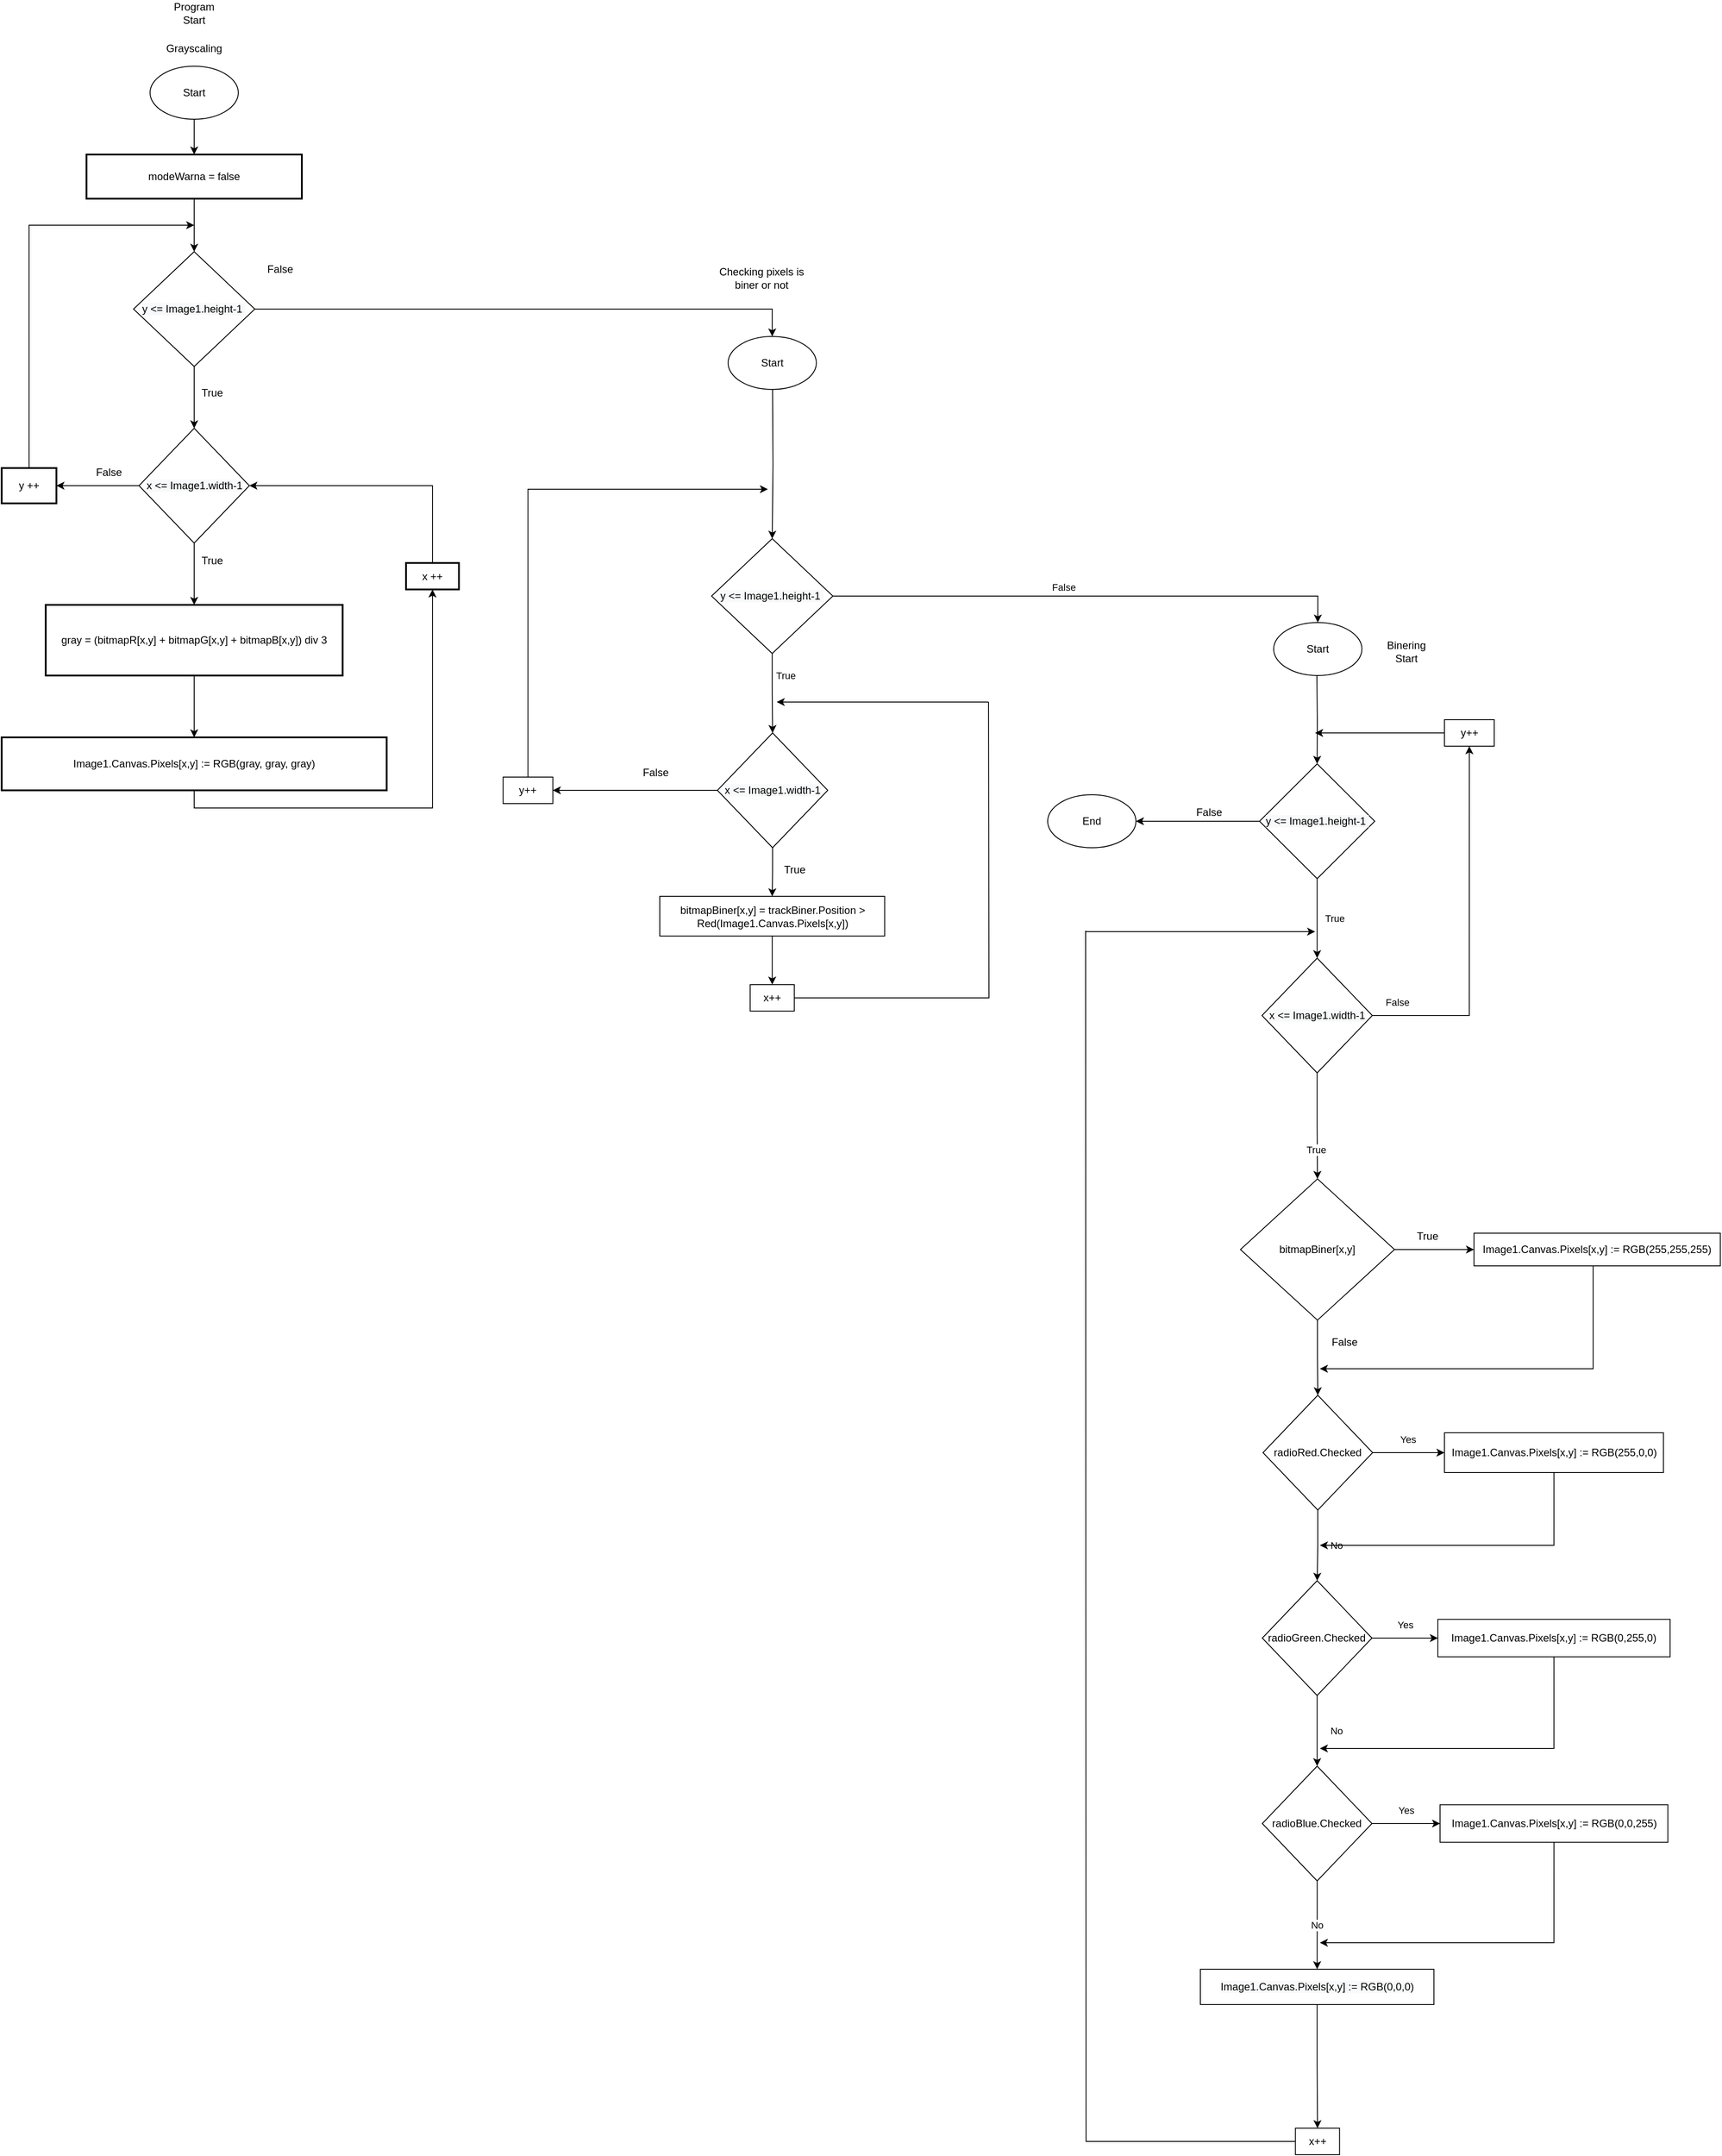 <mxfile version="13.7.8" type="device"><diagram id="C5RBs43oDa-KdzZeNtuy" name="Page-1"><mxGraphModel dx="3349" dy="1592" grid="1" gridSize="10" guides="1" tooltips="1" connect="1" arrows="1" fold="1" page="1" pageScale="1" pageWidth="827" pageHeight="1169" math="0" shadow="0"><root><mxCell id="WIyWlLk6GJQsqaUBKTNV-0"/><mxCell id="WIyWlLk6GJQsqaUBKTNV-1" parent="WIyWlLk6GJQsqaUBKTNV-0"/><mxCell id="3P4yKAa0O-I9-Cx4cVGD-0" value="Start" style="ellipse;whiteSpace=wrap;html=1;" parent="WIyWlLk6GJQsqaUBKTNV-1" vertex="1"><mxGeometry x="-256.95" y="-290" width="100" height="60" as="geometry"/></mxCell><mxCell id="CugEE1CdTqC2Nl0Yx1Or-4" value="" style="edgeStyle=orthogonalEdgeStyle;rounded=0;orthogonalLoop=1;jettySize=auto;html=1;" parent="WIyWlLk6GJQsqaUBKTNV-1" edge="1"><mxGeometry relative="1" as="geometry"><Array as="points"><mxPoint x="-950" y="235"/><mxPoint x="-950" y="830"/></Array><mxPoint x="-632.5" y="235.0" as="sourcePoint"/></mxGeometry></mxCell><mxCell id="CugEE1CdTqC2Nl0Yx1Or-9" style="edgeStyle=orthogonalEdgeStyle;rounded=0;orthogonalLoop=1;jettySize=auto;html=1;exitX=1;exitY=0.5;exitDx=0;exitDy=0;entryX=1;entryY=0.5;entryDx=0;entryDy=0;" parent="WIyWlLk6GJQsqaUBKTNV-1" edge="1"><mxGeometry relative="1" as="geometry"><Array as="points"><mxPoint x="-190" y="640"/><mxPoint x="-190" y="425"/></Array><mxPoint x="-507.5" y="425.0" as="targetPoint"/></mxGeometry></mxCell><mxCell id="JkfkKqqysIJwNmWw6rhP-13" value="" style="edgeStyle=orthogonalEdgeStyle;rounded=0;orthogonalLoop=1;jettySize=auto;html=1;" parent="WIyWlLk6GJQsqaUBKTNV-1" source="i_gDoWDMi6-3huR7VZ0K-1" target="JkfkKqqysIJwNmWw6rhP-2" edge="1"><mxGeometry relative="1" as="geometry"/></mxCell><mxCell id="lfFUlQbexRdloD_8ptg_-5" style="edgeStyle=orthogonalEdgeStyle;rounded=0;orthogonalLoop=1;jettySize=auto;html=1;exitX=1;exitY=0.5;exitDx=0;exitDy=0;" parent="WIyWlLk6GJQsqaUBKTNV-1" source="i_gDoWDMi6-3huR7VZ0K-1" target="i_gDoWDMi6-3huR7VZ0K-2" edge="1"><mxGeometry relative="1" as="geometry"><mxPoint x="-34.57" y="420" as="targetPoint"/></mxGeometry></mxCell><mxCell id="i_gDoWDMi6-3huR7VZ0K-1" value="bitmapBiner[x,y]" style="rhombus;whiteSpace=wrap;html=1;" parent="WIyWlLk6GJQsqaUBKTNV-1" vertex="1"><mxGeometry x="-294.56" y="340" width="174.5" height="160" as="geometry"/></mxCell><mxCell id="lfFUlQbexRdloD_8ptg_-4" style="edgeStyle=orthogonalEdgeStyle;rounded=0;orthogonalLoop=1;jettySize=auto;html=1;exitX=0.5;exitY=1;exitDx=0;exitDy=0;" parent="WIyWlLk6GJQsqaUBKTNV-1" edge="1"><mxGeometry relative="1" as="geometry"><mxPoint x="-204.57" y="555" as="targetPoint"/><mxPoint x="104.99" y="438.5" as="sourcePoint"/><Array as="points"><mxPoint x="105.43" y="555"/></Array></mxGeometry></mxCell><mxCell id="i_gDoWDMi6-3huR7VZ0K-2" value="Image1.Canvas.Pixels[x,y] := RGB(255,255,255)" style="whiteSpace=wrap;html=1;" parent="WIyWlLk6GJQsqaUBKTNV-1" vertex="1"><mxGeometry x="-30" y="401.5" width="279.12" height="37" as="geometry"/></mxCell><mxCell id="aZbF1nT_Tc3dOXVmIfib-1" value="" style="edgeStyle=orthogonalEdgeStyle;rounded=0;orthogonalLoop=1;jettySize=auto;html=1;" parent="WIyWlLk6GJQsqaUBKTNV-1" source="i_gDoWDMi6-3huR7VZ0K-5" target="lfFUlQbexRdloD_8ptg_-3" edge="1"><mxGeometry relative="1" as="geometry"><mxPoint x="-207.67" y="1365.023" as="targetPoint"/></mxGeometry></mxCell><mxCell id="i_gDoWDMi6-3huR7VZ0K-5" value="&lt;span style=&quot;color: rgb(0 , 0 , 0) ; font-family: &amp;#34;helvetica&amp;#34; ; font-size: 12px ; font-style: normal ; font-weight: 400 ; letter-spacing: normal ; text-align: center ; text-indent: 0px ; text-transform: none ; word-spacing: 0px ; background-color: rgb(248 , 249 , 250) ; display: inline ; float: none&quot;&gt;Image1.Canvas.Pixels[x,y] := RGB(0,0,0)&lt;/span&gt;" style="whiteSpace=wrap;html=1;" parent="WIyWlLk6GJQsqaUBKTNV-1" vertex="1"><mxGeometry x="-340" y="1235" width="264.62" height="40" as="geometry"/></mxCell><mxCell id="VKPxiG7rWz5Tv24fgm2m-3" value="" style="edgeStyle=orthogonalEdgeStyle;rounded=0;orthogonalLoop=1;jettySize=auto;html=1;entryX=0.5;entryY=0;entryDx=0;entryDy=0;" parent="WIyWlLk6GJQsqaUBKTNV-1" target="VKPxiG7rWz5Tv24fgm2m-39" edge="1"><mxGeometry relative="1" as="geometry"><mxPoint x="-192.75" y="-80" as="targetPoint"/><mxPoint x="-208" y="-230" as="sourcePoint"/></mxGeometry></mxCell><mxCell id="VKPxiG7rWz5Tv24fgm2m-37" value="True" style="edgeStyle=orthogonalEdgeStyle;rounded=0;orthogonalLoop=1;jettySize=auto;html=1;" parent="WIyWlLk6GJQsqaUBKTNV-1" source="VKPxiG7rWz5Tv24fgm2m-39" target="VKPxiG7rWz5Tv24fgm2m-42" edge="1"><mxGeometry y="20" relative="1" as="geometry"><mxPoint as="offset"/></mxGeometry></mxCell><mxCell id="lfFUlQbexRdloD_8ptg_-1" style="edgeStyle=orthogonalEdgeStyle;rounded=0;orthogonalLoop=1;jettySize=auto;html=1;exitX=0;exitY=0.5;exitDx=0;exitDy=0;" parent="WIyWlLk6GJQsqaUBKTNV-1" source="VKPxiG7rWz5Tv24fgm2m-39" target="lfFUlQbexRdloD_8ptg_-0" edge="1"><mxGeometry relative="1" as="geometry"/></mxCell><mxCell id="VKPxiG7rWz5Tv24fgm2m-39" value="&lt;span style=&quot;color: rgb(0 , 0 , 0) ; font-family: &amp;#34;helvetica&amp;#34; ; font-size: 12px ; font-style: normal ; font-weight: 400 ; letter-spacing: normal ; text-align: center ; text-indent: 0px ; text-transform: none ; word-spacing: 0px ; background-color: rgb(248 , 249 , 250) ; display: inline ; float: none&quot;&gt;y &amp;lt;= Image1.height-1&amp;nbsp;&lt;/span&gt;" style="rhombus;whiteSpace=wrap;html=1;" parent="WIyWlLk6GJQsqaUBKTNV-1" vertex="1"><mxGeometry x="-272.98" y="-130" width="130.57" height="130" as="geometry"/></mxCell><mxCell id="VKPxiG7rWz5Tv24fgm2m-40" value="False" style="edgeStyle=orthogonalEdgeStyle;rounded=0;orthogonalLoop=1;jettySize=auto;html=1;exitX=1;exitY=0.5;exitDx=0;exitDy=0;entryX=0.5;entryY=1;entryDx=0;entryDy=0;" parent="WIyWlLk6GJQsqaUBKTNV-1" source="VKPxiG7rWz5Tv24fgm2m-42" target="VKPxiG7rWz5Tv24fgm2m-44" edge="1"><mxGeometry x="-0.863" y="15" relative="1" as="geometry"><mxPoint x="20" y="-90" as="targetPoint"/><Array as="points"><mxPoint x="-35" y="155"/></Array><mxPoint as="offset"/></mxGeometry></mxCell><mxCell id="VKPxiG7rWz5Tv24fgm2m-41" value="True" style="edgeStyle=orthogonalEdgeStyle;rounded=0;orthogonalLoop=1;jettySize=auto;html=1;" parent="WIyWlLk6GJQsqaUBKTNV-1" source="VKPxiG7rWz5Tv24fgm2m-42" target="i_gDoWDMi6-3huR7VZ0K-1" edge="1"><mxGeometry x="-0.005" y="-27" relative="1" as="geometry"><mxPoint x="-202.74" y="330" as="targetPoint"/><Array as="points"/><mxPoint x="-1" as="offset"/></mxGeometry></mxCell><mxCell id="VKPxiG7rWz5Tv24fgm2m-42" value="&lt;span style=&quot;color: rgb(0 , 0 , 0) ; font-family: &amp;#34;helvetica&amp;#34; ; font-size: 12px ; font-style: normal ; font-weight: 400 ; letter-spacing: normal ; text-align: center ; text-indent: 0px ; text-transform: none ; word-spacing: 0px ; background-color: rgb(248 , 249 , 250) ; display: inline ; float: none&quot;&gt;x &amp;lt;= Image1.width-1&lt;/span&gt;" style="rhombus;whiteSpace=wrap;html=1;" parent="WIyWlLk6GJQsqaUBKTNV-1" vertex="1"><mxGeometry x="-270.19" y="90" width="125" height="130" as="geometry"/></mxCell><mxCell id="lfFUlQbexRdloD_8ptg_-24" style="edgeStyle=orthogonalEdgeStyle;rounded=0;orthogonalLoop=1;jettySize=auto;html=1;exitX=0;exitY=0.5;exitDx=0;exitDy=0;endArrow=classic;endFill=1;" parent="WIyWlLk6GJQsqaUBKTNV-1" source="VKPxiG7rWz5Tv24fgm2m-44" edge="1"><mxGeometry relative="1" as="geometry"><mxPoint x="-210" y="-165" as="targetPoint"/></mxGeometry></mxCell><mxCell id="VKPxiG7rWz5Tv24fgm2m-44" value="y++" style="rounded=0;whiteSpace=wrap;html=1;" parent="WIyWlLk6GJQsqaUBKTNV-1" vertex="1"><mxGeometry x="-63.44" y="-180" width="56.37" height="30" as="geometry"/></mxCell><mxCell id="JkfkKqqysIJwNmWw6rhP-0" value="Yes" style="edgeStyle=orthogonalEdgeStyle;rounded=0;orthogonalLoop=1;jettySize=auto;html=1;" parent="WIyWlLk6GJQsqaUBKTNV-1" source="JkfkKqqysIJwNmWw6rhP-2" target="JkfkKqqysIJwNmWw6rhP-3" edge="1"><mxGeometry x="-0.02" y="15" relative="1" as="geometry"><mxPoint as="offset"/></mxGeometry></mxCell><mxCell id="JkfkKqqysIJwNmWw6rhP-1" value="No" style="edgeStyle=orthogonalEdgeStyle;rounded=0;orthogonalLoop=1;jettySize=auto;html=1;" parent="WIyWlLk6GJQsqaUBKTNV-1" source="JkfkKqqysIJwNmWw6rhP-2" target="JkfkKqqysIJwNmWw6rhP-6" edge="1"><mxGeometry y="22" relative="1" as="geometry"><mxPoint as="offset"/></mxGeometry></mxCell><UserObject label="radioRed.Checked" link="radioRed.Checked" id="JkfkKqqysIJwNmWw6rhP-2"><mxCell style="rhombus;whiteSpace=wrap;html=1;" parent="WIyWlLk6GJQsqaUBKTNV-1" vertex="1"><mxGeometry x="-269.07" y="585" width="124.25" height="130" as="geometry"/></mxCell></UserObject><mxCell id="lfFUlQbexRdloD_8ptg_-9" style="edgeStyle=orthogonalEdgeStyle;rounded=0;orthogonalLoop=1;jettySize=auto;html=1;exitX=0.5;exitY=1;exitDx=0;exitDy=0;" parent="WIyWlLk6GJQsqaUBKTNV-1" source="JkfkKqqysIJwNmWw6rhP-3" edge="1"><mxGeometry relative="1" as="geometry"><mxPoint x="-204.57" y="755" as="targetPoint"/><Array as="points"><mxPoint x="60.43" y="755"/></Array></mxGeometry></mxCell><mxCell id="JkfkKqqysIJwNmWw6rhP-3" value="Image1.Canvas.Pixels[x,y] := RGB(255,0,0)" style="whiteSpace=wrap;html=1;" parent="WIyWlLk6GJQsqaUBKTNV-1" vertex="1"><mxGeometry x="-63.44" y="627.5" width="248.12" height="45" as="geometry"/></mxCell><mxCell id="JkfkKqqysIJwNmWw6rhP-4" value="No" style="edgeStyle=orthogonalEdgeStyle;rounded=0;orthogonalLoop=1;jettySize=auto;html=1;" parent="WIyWlLk6GJQsqaUBKTNV-1" source="JkfkKqqysIJwNmWw6rhP-6" target="JkfkKqqysIJwNmWw6rhP-9" edge="1"><mxGeometry y="22" relative="1" as="geometry"><mxPoint as="offset"/></mxGeometry></mxCell><mxCell id="JkfkKqqysIJwNmWw6rhP-5" value="Yes" style="edgeStyle=orthogonalEdgeStyle;rounded=0;orthogonalLoop=1;jettySize=auto;html=1;" parent="WIyWlLk6GJQsqaUBKTNV-1" source="JkfkKqqysIJwNmWw6rhP-6" target="JkfkKqqysIJwNmWw6rhP-10" edge="1"><mxGeometry x="0.001" y="15" relative="1" as="geometry"><mxPoint as="offset"/></mxGeometry></mxCell><UserObject label="radioGreen.Checked" link="radioRed.Checked" id="JkfkKqqysIJwNmWw6rhP-6"><mxCell style="rhombus;whiteSpace=wrap;html=1;" parent="WIyWlLk6GJQsqaUBKTNV-1" vertex="1"><mxGeometry x="-269.82" y="795" width="124.25" height="130" as="geometry"/></mxCell></UserObject><mxCell id="JkfkKqqysIJwNmWw6rhP-7" value="Yes" style="edgeStyle=orthogonalEdgeStyle;rounded=0;orthogonalLoop=1;jettySize=auto;html=1;" parent="WIyWlLk6GJQsqaUBKTNV-1" source="JkfkKqqysIJwNmWw6rhP-9" target="JkfkKqqysIJwNmWw6rhP-11" edge="1"><mxGeometry x="0.001" y="15" relative="1" as="geometry"><mxPoint as="offset"/></mxGeometry></mxCell><mxCell id="JkfkKqqysIJwNmWw6rhP-8" value="No" style="edgeStyle=orthogonalEdgeStyle;rounded=0;orthogonalLoop=1;jettySize=auto;html=1;entryX=0.5;entryY=0;entryDx=0;entryDy=0;" parent="WIyWlLk6GJQsqaUBKTNV-1" source="JkfkKqqysIJwNmWw6rhP-9" target="i_gDoWDMi6-3huR7VZ0K-5" edge="1"><mxGeometry relative="1" as="geometry"><mxPoint x="-208.07" y="1225" as="targetPoint"/></mxGeometry></mxCell><UserObject label="radioBlue.Checked" link="radioRed.Checked" id="JkfkKqqysIJwNmWw6rhP-9"><mxCell style="rhombus;whiteSpace=wrap;html=1;" parent="WIyWlLk6GJQsqaUBKTNV-1" vertex="1"><mxGeometry x="-269.82" y="1005" width="124.25" height="130" as="geometry"/></mxCell></UserObject><mxCell id="lfFUlQbexRdloD_8ptg_-10" style="edgeStyle=orthogonalEdgeStyle;rounded=0;orthogonalLoop=1;jettySize=auto;html=1;exitX=0.5;exitY=1;exitDx=0;exitDy=0;" parent="WIyWlLk6GJQsqaUBKTNV-1" source="JkfkKqqysIJwNmWw6rhP-10" edge="1"><mxGeometry relative="1" as="geometry"><mxPoint x="-204.57" y="985" as="targetPoint"/><Array as="points"><mxPoint x="60.43" y="985"/></Array></mxGeometry></mxCell><mxCell id="JkfkKqqysIJwNmWw6rhP-10" value="Image1.Canvas.Pixels[x,y] := RGB(0,255,0)" style="whiteSpace=wrap;html=1;" parent="WIyWlLk6GJQsqaUBKTNV-1" vertex="1"><mxGeometry x="-70.94" y="838.75" width="263.12" height="42.5" as="geometry"/></mxCell><mxCell id="lfFUlQbexRdloD_8ptg_-11" style="edgeStyle=orthogonalEdgeStyle;rounded=0;orthogonalLoop=1;jettySize=auto;html=1;exitX=0.5;exitY=1;exitDx=0;exitDy=0;" parent="WIyWlLk6GJQsqaUBKTNV-1" source="JkfkKqqysIJwNmWw6rhP-11" edge="1"><mxGeometry relative="1" as="geometry"><mxPoint x="-204.57" y="1205" as="targetPoint"/><Array as="points"><mxPoint x="60.43" y="1205"/></Array></mxGeometry></mxCell><mxCell id="JkfkKqqysIJwNmWw6rhP-11" value="Image1.Canvas.Pixels[x,y] := RGB(0,0,255)" style="whiteSpace=wrap;html=1;" parent="WIyWlLk6GJQsqaUBKTNV-1" vertex="1"><mxGeometry x="-68.44" y="1048.75" width="258.13" height="42.5" as="geometry"/></mxCell><mxCell id="lfFUlQbexRdloD_8ptg_-0" value="End" style="ellipse;whiteSpace=wrap;html=1;" parent="WIyWlLk6GJQsqaUBKTNV-1" vertex="1"><mxGeometry x="-513" y="-95" width="100" height="60" as="geometry"/></mxCell><mxCell id="lfFUlQbexRdloD_8ptg_-2" value="False" style="text;html=1;strokeColor=none;fillColor=none;align=center;verticalAlign=middle;whiteSpace=wrap;rounded=0;" parent="WIyWlLk6GJQsqaUBKTNV-1" vertex="1"><mxGeometry x="-350" y="-85" width="40" height="20" as="geometry"/></mxCell><mxCell id="lfFUlQbexRdloD_8ptg_-20" style="edgeStyle=orthogonalEdgeStyle;rounded=0;orthogonalLoop=1;jettySize=auto;html=1;exitX=0;exitY=0.5;exitDx=0;exitDy=0;endArrow=none;endFill=0;" parent="WIyWlLk6GJQsqaUBKTNV-1" source="lfFUlQbexRdloD_8ptg_-3" edge="1"><mxGeometry relative="1" as="geometry"><mxPoint x="-470" y="59" as="targetPoint"/></mxGeometry></mxCell><mxCell id="lfFUlQbexRdloD_8ptg_-3" value="x++" style="rounded=0;whiteSpace=wrap;html=1;" parent="WIyWlLk6GJQsqaUBKTNV-1" vertex="1"><mxGeometry x="-232.31" y="1415" width="50" height="30" as="geometry"/></mxCell><mxCell id="lfFUlQbexRdloD_8ptg_-6" value="True" style="text;html=1;align=center;verticalAlign=middle;resizable=0;points=[];autosize=1;" parent="WIyWlLk6GJQsqaUBKTNV-1" vertex="1"><mxGeometry x="-103.44" y="395" width="40" height="20" as="geometry"/></mxCell><mxCell id="lfFUlQbexRdloD_8ptg_-7" value="False" style="text;html=1;align=center;verticalAlign=middle;resizable=0;points=[];autosize=1;" parent="WIyWlLk6GJQsqaUBKTNV-1" vertex="1"><mxGeometry x="-202.32" y="515" width="50" height="20" as="geometry"/></mxCell><mxCell id="lfFUlQbexRdloD_8ptg_-14" value="" style="endArrow=classic;html=1;" parent="WIyWlLk6GJQsqaUBKTNV-1" edge="1"><mxGeometry width="50" height="50" relative="1" as="geometry"><mxPoint x="-470" y="60" as="sourcePoint"/><mxPoint x="-210" y="60" as="targetPoint"/></mxGeometry></mxCell><mxCell id="lfFUlQbexRdloD_8ptg_-25" value="Start" style="ellipse;whiteSpace=wrap;html=1;" parent="WIyWlLk6GJQsqaUBKTNV-1" vertex="1"><mxGeometry x="-875.08" y="-614" width="100" height="60" as="geometry"/></mxCell><mxCell id="zQkyfQGNSfy7aS8JfkZ1-1" style="edgeStyle=orthogonalEdgeStyle;rounded=0;orthogonalLoop=1;jettySize=auto;html=1;exitX=0.5;exitY=1;exitDx=0;exitDy=0;" edge="1" parent="WIyWlLk6GJQsqaUBKTNV-1" target="lfFUlQbexRdloD_8ptg_-30"><mxGeometry relative="1" as="geometry"><mxPoint x="-824.695" y="-554" as="sourcePoint"/></mxGeometry></mxCell><mxCell id="lfFUlQbexRdloD_8ptg_-28" value="True" style="edgeStyle=orthogonalEdgeStyle;rounded=0;orthogonalLoop=1;jettySize=auto;html=1;" parent="WIyWlLk6GJQsqaUBKTNV-1" source="lfFUlQbexRdloD_8ptg_-30" target="lfFUlQbexRdloD_8ptg_-32" edge="1"><mxGeometry x="0.005" y="25" relative="1" as="geometry"><mxPoint x="-10" y="-20" as="offset"/></mxGeometry></mxCell><mxCell id="lfFUlQbexRdloD_8ptg_-56" style="edgeStyle=orthogonalEdgeStyle;rounded=0;orthogonalLoop=1;jettySize=auto;html=1;exitX=1;exitY=0.5;exitDx=0;exitDy=0;entryX=0.5;entryY=0;entryDx=0;entryDy=0;endArrow=classic;endFill=1;" parent="WIyWlLk6GJQsqaUBKTNV-1" source="lfFUlQbexRdloD_8ptg_-30" target="3P4yKAa0O-I9-Cx4cVGD-0" edge="1"><mxGeometry relative="1" as="geometry"/></mxCell><mxCell id="lfFUlQbexRdloD_8ptg_-57" value="False" style="edgeLabel;html=1;align=center;verticalAlign=middle;resizable=0;points=[];" parent="lfFUlQbexRdloD_8ptg_-56" vertex="1" connectable="0"><mxGeometry x="-0.1" y="3" relative="1" as="geometry"><mxPoint y="-7" as="offset"/></mxGeometry></mxCell><mxCell id="lfFUlQbexRdloD_8ptg_-30" value="&lt;span style=&quot;color: rgb(0 , 0 , 0) ; font-family: &amp;#34;helvetica&amp;#34; ; font-size: 12px ; font-style: normal ; font-weight: 400 ; letter-spacing: normal ; text-align: center ; text-indent: 0px ; text-transform: none ; word-spacing: 0px ; background-color: rgb(248 , 249 , 250) ; display: inline ; float: none&quot;&gt;y &amp;lt;= Image1.height-1&amp;nbsp;&lt;/span&gt;" style="rhombus;whiteSpace=wrap;html=1;" parent="WIyWlLk6GJQsqaUBKTNV-1" vertex="1"><mxGeometry x="-893.79" y="-385" width="137.43" height="130" as="geometry"/></mxCell><mxCell id="lfFUlQbexRdloD_8ptg_-40" style="edgeStyle=orthogonalEdgeStyle;rounded=0;orthogonalLoop=1;jettySize=auto;html=1;exitX=0.5;exitY=1;exitDx=0;exitDy=0;endArrow=classic;endFill=1;" parent="WIyWlLk6GJQsqaUBKTNV-1" source="lfFUlQbexRdloD_8ptg_-32" target="lfFUlQbexRdloD_8ptg_-39" edge="1"><mxGeometry relative="1" as="geometry"/></mxCell><mxCell id="lfFUlQbexRdloD_8ptg_-53" style="edgeStyle=orthogonalEdgeStyle;rounded=0;orthogonalLoop=1;jettySize=auto;html=1;exitX=0;exitY=0.5;exitDx=0;exitDy=0;entryX=1;entryY=0.5;entryDx=0;entryDy=0;endArrow=classic;endFill=1;" parent="WIyWlLk6GJQsqaUBKTNV-1" source="lfFUlQbexRdloD_8ptg_-32" target="lfFUlQbexRdloD_8ptg_-34" edge="1"><mxGeometry relative="1" as="geometry"/></mxCell><mxCell id="lfFUlQbexRdloD_8ptg_-32" value="&lt;span style=&quot;color: rgb(0 , 0 , 0) ; font-family: &amp;#34;helvetica&amp;#34; ; font-size: 12px ; font-style: normal ; font-weight: 400 ; letter-spacing: normal ; text-align: center ; text-indent: 0px ; text-transform: none ; word-spacing: 0px ; background-color: rgb(248 , 249 , 250) ; display: inline ; float: none&quot;&gt;x &amp;lt;= Image1.width-1&lt;/span&gt;" style="rhombus;whiteSpace=wrap;html=1;" parent="WIyWlLk6GJQsqaUBKTNV-1" vertex="1"><mxGeometry x="-887.19" y="-165" width="125" height="130" as="geometry"/></mxCell><mxCell id="lfFUlQbexRdloD_8ptg_-54" style="edgeStyle=orthogonalEdgeStyle;rounded=0;orthogonalLoop=1;jettySize=auto;html=1;exitX=0.5;exitY=0;exitDx=0;exitDy=0;endArrow=classic;endFill=1;" parent="WIyWlLk6GJQsqaUBKTNV-1" source="lfFUlQbexRdloD_8ptg_-34" edge="1"><mxGeometry relative="1" as="geometry"><mxPoint x="-830" y="-441" as="targetPoint"/><Array as="points"><mxPoint x="-1102" y="-441"/></Array></mxGeometry></mxCell><mxCell id="lfFUlQbexRdloD_8ptg_-34" value="y++" style="rounded=0;whiteSpace=wrap;html=1;" parent="WIyWlLk6GJQsqaUBKTNV-1" vertex="1"><mxGeometry x="-1130" y="-115" width="56.37" height="30" as="geometry"/></mxCell><mxCell id="lfFUlQbexRdloD_8ptg_-43" style="edgeStyle=orthogonalEdgeStyle;rounded=0;orthogonalLoop=1;jettySize=auto;html=1;exitX=0.5;exitY=1;exitDx=0;exitDy=0;entryX=0.5;entryY=0;entryDx=0;entryDy=0;endArrow=classic;endFill=1;" parent="WIyWlLk6GJQsqaUBKTNV-1" source="lfFUlQbexRdloD_8ptg_-39" target="lfFUlQbexRdloD_8ptg_-42" edge="1"><mxGeometry relative="1" as="geometry"/></mxCell><mxCell id="lfFUlQbexRdloD_8ptg_-39" value="bitmapBiner[x,y] = trackBiner.Position &amp;gt; Red(Image1.Canvas.Pixels[x,y])" style="whiteSpace=wrap;html=1;" parent="WIyWlLk6GJQsqaUBKTNV-1" vertex="1"><mxGeometry x="-952.48" y="20" width="254.8" height="45" as="geometry"/></mxCell><mxCell id="lfFUlQbexRdloD_8ptg_-41" value="True" style="text;html=1;align=center;verticalAlign=middle;resizable=0;points=[];autosize=1;" parent="WIyWlLk6GJQsqaUBKTNV-1" vertex="1"><mxGeometry x="-820" y="-20" width="40" height="20" as="geometry"/></mxCell><mxCell id="lfFUlQbexRdloD_8ptg_-50" style="edgeStyle=orthogonalEdgeStyle;rounded=0;orthogonalLoop=1;jettySize=auto;html=1;exitX=1;exitY=0.5;exitDx=0;exitDy=0;endArrow=none;endFill=0;" parent="WIyWlLk6GJQsqaUBKTNV-1" source="lfFUlQbexRdloD_8ptg_-42" edge="1"><mxGeometry relative="1" as="geometry"><mxPoint x="-580" y="-200" as="targetPoint"/></mxGeometry></mxCell><mxCell id="lfFUlQbexRdloD_8ptg_-42" value="x++" style="rounded=0;whiteSpace=wrap;html=1;" parent="WIyWlLk6GJQsqaUBKTNV-1" vertex="1"><mxGeometry x="-850.08" y="120" width="50" height="30" as="geometry"/></mxCell><mxCell id="lfFUlQbexRdloD_8ptg_-52" value="" style="endArrow=classic;html=1;" parent="WIyWlLk6GJQsqaUBKTNV-1" edge="1"><mxGeometry width="50" height="50" relative="1" as="geometry"><mxPoint x="-580" y="-200" as="sourcePoint"/><mxPoint x="-820" y="-200" as="targetPoint"/></mxGeometry></mxCell><mxCell id="lfFUlQbexRdloD_8ptg_-55" value="False" style="text;html=1;strokeColor=none;fillColor=none;align=center;verticalAlign=middle;whiteSpace=wrap;rounded=0;" parent="WIyWlLk6GJQsqaUBKTNV-1" vertex="1"><mxGeometry x="-976.95" y="-130" width="40" height="20" as="geometry"/></mxCell><mxCell id="lfFUlQbexRdloD_8ptg_-58" value="Binering Start" style="text;html=1;strokeColor=none;fillColor=none;align=center;verticalAlign=middle;whiteSpace=wrap;rounded=0;" parent="WIyWlLk6GJQsqaUBKTNV-1" vertex="1"><mxGeometry x="-143.44" y="-275" width="73.44" height="35" as="geometry"/></mxCell><mxCell id="lfFUlQbexRdloD_8ptg_-59" value="Program Start" style="text;html=1;strokeColor=none;fillColor=none;align=center;verticalAlign=middle;whiteSpace=wrap;rounded=0;" parent="WIyWlLk6GJQsqaUBKTNV-1" vertex="1"><mxGeometry x="-1500.04" y="-990" width="40" height="20" as="geometry"/></mxCell><mxCell id="lfFUlQbexRdloD_8ptg_-60" value="Checking pixels is biner or not" style="text;html=1;strokeColor=none;fillColor=none;align=center;verticalAlign=middle;whiteSpace=wrap;rounded=0;" parent="WIyWlLk6GJQsqaUBKTNV-1" vertex="1"><mxGeometry x="-887.19" y="-690" width="100.08" height="20" as="geometry"/></mxCell><mxCell id="zQkyfQGNSfy7aS8JfkZ1-8" style="edgeStyle=orthogonalEdgeStyle;rounded=0;orthogonalLoop=1;jettySize=auto;html=1;exitX=0.5;exitY=1;exitDx=0;exitDy=0;" edge="1" parent="WIyWlLk6GJQsqaUBKTNV-1" source="zQkyfQGNSfy7aS8JfkZ1-5" target="zQkyfQGNSfy7aS8JfkZ1-6"><mxGeometry relative="1" as="geometry"/></mxCell><mxCell id="zQkyfQGNSfy7aS8JfkZ1-5" value="Start" style="ellipse;whiteSpace=wrap;html=1;" vertex="1" parent="WIyWlLk6GJQsqaUBKTNV-1"><mxGeometry x="-1530" y="-920" width="100" height="60" as="geometry"/></mxCell><mxCell id="zQkyfQGNSfy7aS8JfkZ1-11" style="edgeStyle=orthogonalEdgeStyle;rounded=0;orthogonalLoop=1;jettySize=auto;html=1;exitX=0.5;exitY=1;exitDx=0;exitDy=0;" edge="1" parent="WIyWlLk6GJQsqaUBKTNV-1" source="zQkyfQGNSfy7aS8JfkZ1-6" target="zQkyfQGNSfy7aS8JfkZ1-9"><mxGeometry relative="1" as="geometry"/></mxCell><mxCell id="zQkyfQGNSfy7aS8JfkZ1-6" value="modeWarna = false" style="whiteSpace=wrap;html=1;strokeWidth=2;" vertex="1" parent="WIyWlLk6GJQsqaUBKTNV-1"><mxGeometry x="-1602" y="-820" width="244" height="50" as="geometry"/></mxCell><mxCell id="zQkyfQGNSfy7aS8JfkZ1-12" style="edgeStyle=orthogonalEdgeStyle;rounded=0;orthogonalLoop=1;jettySize=auto;html=1;exitX=0.5;exitY=1;exitDx=0;exitDy=0;" edge="1" parent="WIyWlLk6GJQsqaUBKTNV-1" source="zQkyfQGNSfy7aS8JfkZ1-9" target="zQkyfQGNSfy7aS8JfkZ1-10"><mxGeometry relative="1" as="geometry"/></mxCell><mxCell id="zQkyfQGNSfy7aS8JfkZ1-36" style="edgeStyle=orthogonalEdgeStyle;rounded=0;orthogonalLoop=1;jettySize=auto;html=1;exitX=1;exitY=0.5;exitDx=0;exitDy=0;entryX=0.5;entryY=0;entryDx=0;entryDy=0;" edge="1" parent="WIyWlLk6GJQsqaUBKTNV-1" source="zQkyfQGNSfy7aS8JfkZ1-9" target="lfFUlQbexRdloD_8ptg_-25"><mxGeometry relative="1" as="geometry"/></mxCell><mxCell id="zQkyfQGNSfy7aS8JfkZ1-9" value="&lt;span style=&quot;color: rgb(0 , 0 , 0) ; font-family: &amp;#34;helvetica&amp;#34; ; font-size: 12px ; font-style: normal ; font-weight: 400 ; letter-spacing: normal ; text-align: center ; text-indent: 0px ; text-transform: none ; word-spacing: 0px ; background-color: rgb(248 , 249 , 250) ; display: inline ; float: none&quot;&gt;y &amp;lt;= Image1.height-1&amp;nbsp;&lt;/span&gt;" style="rhombus;whiteSpace=wrap;html=1;" vertex="1" parent="WIyWlLk6GJQsqaUBKTNV-1"><mxGeometry x="-1548.71" y="-710" width="137.43" height="130" as="geometry"/></mxCell><mxCell id="zQkyfQGNSfy7aS8JfkZ1-21" style="edgeStyle=orthogonalEdgeStyle;rounded=0;orthogonalLoop=1;jettySize=auto;html=1;exitX=0.5;exitY=1;exitDx=0;exitDy=0;" edge="1" parent="WIyWlLk6GJQsqaUBKTNV-1" source="zQkyfQGNSfy7aS8JfkZ1-10" target="zQkyfQGNSfy7aS8JfkZ1-19"><mxGeometry relative="1" as="geometry"/></mxCell><mxCell id="zQkyfQGNSfy7aS8JfkZ1-32" style="edgeStyle=orthogonalEdgeStyle;rounded=0;orthogonalLoop=1;jettySize=auto;html=1;exitX=0;exitY=0.5;exitDx=0;exitDy=0;" edge="1" parent="WIyWlLk6GJQsqaUBKTNV-1" source="zQkyfQGNSfy7aS8JfkZ1-10" target="zQkyfQGNSfy7aS8JfkZ1-13"><mxGeometry relative="1" as="geometry"/></mxCell><mxCell id="zQkyfQGNSfy7aS8JfkZ1-10" value="&lt;span style=&quot;color: rgb(0 , 0 , 0) ; font-family: &amp;#34;helvetica&amp;#34; ; font-size: 12px ; font-style: normal ; font-weight: 400 ; letter-spacing: normal ; text-align: center ; text-indent: 0px ; text-transform: none ; word-spacing: 0px ; background-color: rgb(248 , 249 , 250) ; display: inline ; float: none&quot;&gt;x &amp;lt;= Image1.width-1&lt;/span&gt;" style="rhombus;whiteSpace=wrap;html=1;" vertex="1" parent="WIyWlLk6GJQsqaUBKTNV-1"><mxGeometry x="-1542.5" y="-510" width="125" height="130" as="geometry"/></mxCell><mxCell id="zQkyfQGNSfy7aS8JfkZ1-34" style="edgeStyle=orthogonalEdgeStyle;rounded=0;orthogonalLoop=1;jettySize=auto;html=1;exitX=0.5;exitY=0;exitDx=0;exitDy=0;" edge="1" parent="WIyWlLk6GJQsqaUBKTNV-1" source="zQkyfQGNSfy7aS8JfkZ1-13"><mxGeometry relative="1" as="geometry"><mxPoint x="-1480" y="-740" as="targetPoint"/><Array as="points"><mxPoint x="-1667" y="-740"/></Array></mxGeometry></mxCell><mxCell id="zQkyfQGNSfy7aS8JfkZ1-13" value="y ++" style="whiteSpace=wrap;html=1;strokeWidth=2;" vertex="1" parent="WIyWlLk6GJQsqaUBKTNV-1"><mxGeometry x="-1698.09" y="-465" width="62" height="40" as="geometry"/></mxCell><mxCell id="zQkyfQGNSfy7aS8JfkZ1-31" style="edgeStyle=orthogonalEdgeStyle;rounded=0;orthogonalLoop=1;jettySize=auto;html=1;exitX=0.5;exitY=0;exitDx=0;exitDy=0;entryX=1;entryY=0.5;entryDx=0;entryDy=0;" edge="1" parent="WIyWlLk6GJQsqaUBKTNV-1" source="zQkyfQGNSfy7aS8JfkZ1-14" target="zQkyfQGNSfy7aS8JfkZ1-10"><mxGeometry relative="1" as="geometry"/></mxCell><mxCell id="zQkyfQGNSfy7aS8JfkZ1-14" value="x ++" style="rounded=0;whiteSpace=wrap;html=1;strokeWidth=2;" vertex="1" parent="WIyWlLk6GJQsqaUBKTNV-1"><mxGeometry x="-1240" y="-357.5" width="60" height="30" as="geometry"/></mxCell><mxCell id="zQkyfQGNSfy7aS8JfkZ1-22" style="edgeStyle=orthogonalEdgeStyle;rounded=0;orthogonalLoop=1;jettySize=auto;html=1;exitX=0.5;exitY=1;exitDx=0;exitDy=0;" edge="1" parent="WIyWlLk6GJQsqaUBKTNV-1" source="zQkyfQGNSfy7aS8JfkZ1-19" target="zQkyfQGNSfy7aS8JfkZ1-20"><mxGeometry relative="1" as="geometry"/></mxCell><mxCell id="zQkyfQGNSfy7aS8JfkZ1-19" value="&lt;div&gt;gray = (bitmapR[x,y] + bitmapG[x,y] + bitmapB[x,y]) div 3&lt;br&gt;&lt;/div&gt;" style="whiteSpace=wrap;html=1;strokeWidth=2;" vertex="1" parent="WIyWlLk6GJQsqaUBKTNV-1"><mxGeometry x="-1648.19" y="-310" width="336.39" height="80" as="geometry"/></mxCell><mxCell id="zQkyfQGNSfy7aS8JfkZ1-25" style="edgeStyle=orthogonalEdgeStyle;rounded=0;orthogonalLoop=1;jettySize=auto;html=1;exitX=0.5;exitY=1;exitDx=0;exitDy=0;" edge="1" parent="WIyWlLk6GJQsqaUBKTNV-1" source="zQkyfQGNSfy7aS8JfkZ1-20" target="zQkyfQGNSfy7aS8JfkZ1-14"><mxGeometry relative="1" as="geometry"/></mxCell><mxCell id="zQkyfQGNSfy7aS8JfkZ1-20" value="Image1.Canvas.Pixels[x,y] := RGB(gray, gray, gray)" style="whiteSpace=wrap;html=1;strokeWidth=2;" vertex="1" parent="WIyWlLk6GJQsqaUBKTNV-1"><mxGeometry x="-1698.09" y="-160" width="436.2" height="60" as="geometry"/></mxCell><mxCell id="zQkyfQGNSfy7aS8JfkZ1-27" value="True" style="text;html=1;align=center;verticalAlign=middle;resizable=0;points=[];autosize=1;" vertex="1" parent="WIyWlLk6GJQsqaUBKTNV-1"><mxGeometry x="-1480" y="-370" width="40" height="20" as="geometry"/></mxCell><mxCell id="zQkyfQGNSfy7aS8JfkZ1-28" value="True" style="text;html=1;align=center;verticalAlign=middle;resizable=0;points=[];autosize=1;" vertex="1" parent="WIyWlLk6GJQsqaUBKTNV-1"><mxGeometry x="-1480" y="-560" width="40" height="20" as="geometry"/></mxCell><mxCell id="zQkyfQGNSfy7aS8JfkZ1-29" value="False" style="text;html=1;align=center;verticalAlign=middle;resizable=0;points=[];autosize=1;" vertex="1" parent="WIyWlLk6GJQsqaUBKTNV-1"><mxGeometry x="-1602" y="-470" width="50" height="20" as="geometry"/></mxCell><mxCell id="zQkyfQGNSfy7aS8JfkZ1-30" value="False" style="text;html=1;align=center;verticalAlign=middle;resizable=0;points=[];autosize=1;" vertex="1" parent="WIyWlLk6GJQsqaUBKTNV-1"><mxGeometry x="-1408" y="-700" width="50" height="20" as="geometry"/></mxCell><mxCell id="zQkyfQGNSfy7aS8JfkZ1-38" value="Grayscaling" style="text;html=1;strokeColor=none;fillColor=none;align=center;verticalAlign=middle;whiteSpace=wrap;rounded=0;" vertex="1" parent="WIyWlLk6GJQsqaUBKTNV-1"><mxGeometry x="-1530.08" y="-950" width="100.08" height="20" as="geometry"/></mxCell></root></mxGraphModel></diagram></mxfile>
